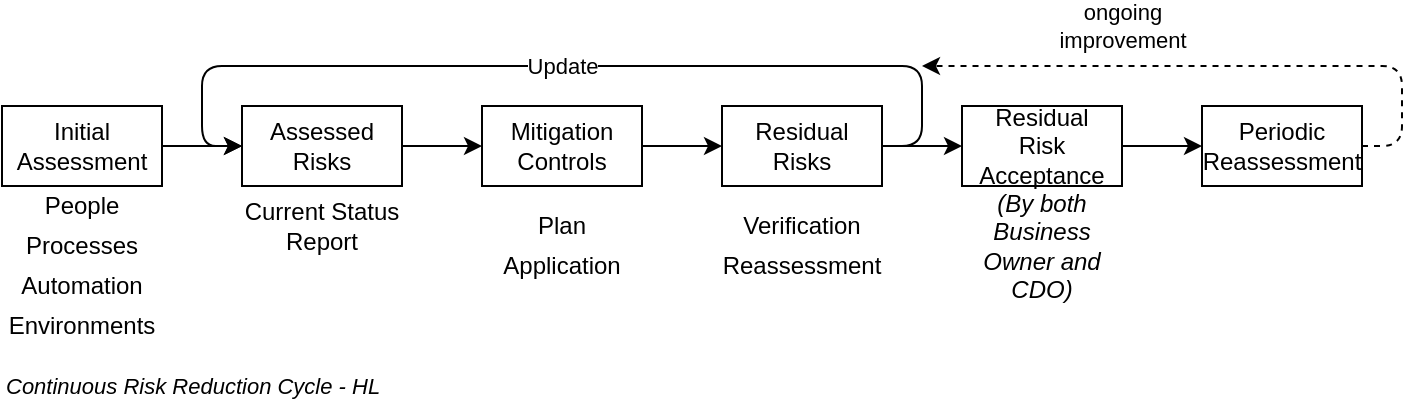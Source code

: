 <mxfile version="18.0.2" type="google"><diagram id="d_9G_lbHUSgDs3FxAS3T" name="Risk Mitigation Cycle"><mxGraphModel grid="1" page="1" gridSize="10" guides="1" tooltips="1" connect="1" arrows="1" fold="1" pageScale="1" pageWidth="827" pageHeight="1169" math="0" shadow="0"><root><mxCell id="PRYmtGD0PhJ-cX3fNGpr-0"/><mxCell id="PRYmtGD0PhJ-cX3fNGpr-1" parent="PRYmtGD0PhJ-cX3fNGpr-0"/><mxCell id="PRYmtGD0PhJ-cX3fNGpr-5" style="edgeStyle=orthogonalEdgeStyle;curved=0;rounded=1;sketch=0;orthogonalLoop=1;jettySize=auto;html=1;entryX=0;entryY=0.5;entryDx=0;entryDy=0;" edge="1" parent="PRYmtGD0PhJ-cX3fNGpr-1" source="PRYmtGD0PhJ-cX3fNGpr-2" target="PRYmtGD0PhJ-cX3fNGpr-3"><mxGeometry relative="1" as="geometry"/></mxCell><mxCell id="PRYmtGD0PhJ-cX3fNGpr-2" value="Assessed&lt;br&gt;Risks" style="rounded=0;whiteSpace=wrap;html=1;sketch=0;" vertex="1" parent="PRYmtGD0PhJ-cX3fNGpr-1"><mxGeometry x="160" y="160" width="80" height="40" as="geometry"/></mxCell><mxCell id="PRYmtGD0PhJ-cX3fNGpr-6" style="edgeStyle=orthogonalEdgeStyle;curved=0;rounded=1;sketch=0;orthogonalLoop=1;jettySize=auto;html=1;entryX=0;entryY=0.5;entryDx=0;entryDy=0;" edge="1" parent="PRYmtGD0PhJ-cX3fNGpr-1" source="PRYmtGD0PhJ-cX3fNGpr-3" target="PRYmtGD0PhJ-cX3fNGpr-4"><mxGeometry relative="1" as="geometry"/></mxCell><mxCell id="PRYmtGD0PhJ-cX3fNGpr-3" value="Mitigation Controls" style="rounded=0;whiteSpace=wrap;html=1;sketch=0;" vertex="1" parent="PRYmtGD0PhJ-cX3fNGpr-1"><mxGeometry x="280" y="160" width="80" height="40" as="geometry"/></mxCell><mxCell id="PRYmtGD0PhJ-cX3fNGpr-7" value="Update" style="edgeStyle=orthogonalEdgeStyle;curved=0;rounded=1;sketch=0;orthogonalLoop=1;jettySize=auto;html=1;entryX=0;entryY=0.5;entryDx=0;entryDy=0;exitX=1;exitY=0.5;exitDx=0;exitDy=0;" edge="1" parent="PRYmtGD0PhJ-cX3fNGpr-1" source="PRYmtGD0PhJ-cX3fNGpr-4" target="PRYmtGD0PhJ-cX3fNGpr-2"><mxGeometry relative="1" as="geometry"><Array as="points"><mxPoint x="500" y="180"/><mxPoint x="500" y="140"/><mxPoint x="140" y="140"/><mxPoint x="140" y="180"/></Array></mxGeometry></mxCell><mxCell id="PRYmtGD0PhJ-cX3fNGpr-18" style="edgeStyle=orthogonalEdgeStyle;curved=0;rounded=1;sketch=0;orthogonalLoop=1;jettySize=auto;html=1;entryX=0;entryY=0.5;entryDx=0;entryDy=0;" edge="1" parent="PRYmtGD0PhJ-cX3fNGpr-1" source="PRYmtGD0PhJ-cX3fNGpr-4" target="PRYmtGD0PhJ-cX3fNGpr-17"><mxGeometry relative="1" as="geometry"/></mxCell><mxCell id="PRYmtGD0PhJ-cX3fNGpr-4" value="Residual Risks" style="rounded=0;whiteSpace=wrap;html=1;sketch=0;" vertex="1" parent="PRYmtGD0PhJ-cX3fNGpr-1"><mxGeometry x="400" y="160" width="80" height="40" as="geometry"/></mxCell><mxCell id="PRYmtGD0PhJ-cX3fNGpr-8" value="Plan" style="rounded=0;whiteSpace=wrap;html=1;sketch=0;fillColor=none;strokeColor=none;" vertex="1" parent="PRYmtGD0PhJ-cX3fNGpr-1"><mxGeometry x="280" y="210" width="80" height="20" as="geometry"/></mxCell><mxCell id="PRYmtGD0PhJ-cX3fNGpr-9" value="Application" style="rounded=0;whiteSpace=wrap;html=1;sketch=0;fillColor=none;strokeColor=none;" vertex="1" parent="PRYmtGD0PhJ-cX3fNGpr-1"><mxGeometry x="280" y="230" width="80" height="20" as="geometry"/></mxCell><mxCell id="PRYmtGD0PhJ-cX3fNGpr-10" value="Verification" style="rounded=0;whiteSpace=wrap;html=1;sketch=0;fillColor=none;strokeColor=none;" vertex="1" parent="PRYmtGD0PhJ-cX3fNGpr-1"><mxGeometry x="400" y="210" width="80" height="20" as="geometry"/></mxCell><mxCell id="PRYmtGD0PhJ-cX3fNGpr-11" value="Reassessment" style="rounded=0;whiteSpace=wrap;html=1;sketch=0;fillColor=none;strokeColor=none;" vertex="1" parent="PRYmtGD0PhJ-cX3fNGpr-1"><mxGeometry x="400" y="230" width="80" height="20" as="geometry"/></mxCell><mxCell id="PRYmtGD0PhJ-cX3fNGpr-13" style="edgeStyle=orthogonalEdgeStyle;curved=0;rounded=1;sketch=0;orthogonalLoop=1;jettySize=auto;html=1;entryX=0;entryY=0.5;entryDx=0;entryDy=0;" edge="1" parent="PRYmtGD0PhJ-cX3fNGpr-1" source="PRYmtGD0PhJ-cX3fNGpr-12" target="PRYmtGD0PhJ-cX3fNGpr-2"><mxGeometry relative="1" as="geometry"/></mxCell><mxCell id="PRYmtGD0PhJ-cX3fNGpr-12" value="Initial&lt;br&gt;Assessment" style="rounded=0;whiteSpace=wrap;html=1;sketch=0;" vertex="1" parent="PRYmtGD0PhJ-cX3fNGpr-1"><mxGeometry x="40" y="160" width="80" height="40" as="geometry"/></mxCell><mxCell id="PRYmtGD0PhJ-cX3fNGpr-16" value="Current Status &lt;br&gt;Report" style="rounded=0;whiteSpace=wrap;html=1;sketch=0;fillColor=none;strokeColor=none;" vertex="1" parent="PRYmtGD0PhJ-cX3fNGpr-1"><mxGeometry x="160" y="210" width="80" height="20" as="geometry"/></mxCell><mxCell id="PRYmtGD0PhJ-cX3fNGpr-21" style="edgeStyle=orthogonalEdgeStyle;curved=0;rounded=1;sketch=0;orthogonalLoop=1;jettySize=auto;html=1;entryX=0;entryY=0.5;entryDx=0;entryDy=0;" edge="1" parent="PRYmtGD0PhJ-cX3fNGpr-1" source="PRYmtGD0PhJ-cX3fNGpr-17" target="PRYmtGD0PhJ-cX3fNGpr-20"><mxGeometry relative="1" as="geometry"/></mxCell><mxCell id="PRYmtGD0PhJ-cX3fNGpr-17" value="Residual&lt;br&gt;Risk&lt;br&gt;Acceptance" style="rounded=0;whiteSpace=wrap;html=1;sketch=0;" vertex="1" parent="PRYmtGD0PhJ-cX3fNGpr-1"><mxGeometry x="520" y="160" width="80" height="40" as="geometry"/></mxCell><mxCell id="PRYmtGD0PhJ-cX3fNGpr-19" value="ongoing &lt;br&gt;improvement" style="edgeStyle=orthogonalEdgeStyle;curved=0;rounded=1;sketch=0;orthogonalLoop=1;jettySize=auto;html=1;dashed=1;exitX=1;exitY=0.5;exitDx=0;exitDy=0;" edge="1" parent="PRYmtGD0PhJ-cX3fNGpr-1" source="PRYmtGD0PhJ-cX3fNGpr-20"><mxGeometry x="0.333" y="-20" relative="1" as="geometry"><mxPoint x="780" y="180" as="sourcePoint"/><mxPoint x="500" y="140" as="targetPoint"/><Array as="points"><mxPoint x="740" y="180"/><mxPoint x="740" y="140"/></Array><mxPoint as="offset"/></mxGeometry></mxCell><mxCell id="PRYmtGD0PhJ-cX3fNGpr-20" value="Periodic Reassessment" style="rounded=0;whiteSpace=wrap;html=1;sketch=0;" vertex="1" parent="PRYmtGD0PhJ-cX3fNGpr-1"><mxGeometry x="640" y="160" width="80" height="40" as="geometry"/></mxCell><mxCell id="PRYmtGD0PhJ-cX3fNGpr-22" value="(By both Business Owner and CDO)" style="rounded=0;whiteSpace=wrap;html=1;sketch=0;fillColor=none;strokeColor=none;fontStyle=2" vertex="1" parent="PRYmtGD0PhJ-cX3fNGpr-1"><mxGeometry x="520" y="210" width="80" height="40" as="geometry"/></mxCell><mxCell id="qe-2Wj4dgjq_-Unm0l26-0" value="Continuous Risk Reduction Cycle - HL" style="text;html=1;strokeColor=none;fillColor=none;align=left;verticalAlign=middle;whiteSpace=wrap;rounded=0;fontSize=11;opacity=80;fontStyle=2" vertex="1" parent="PRYmtGD0PhJ-cX3fNGpr-1"><mxGeometry x="40" y="290" width="350" height="20" as="geometry"/></mxCell><mxCell id="qe-2Wj4dgjq_-Unm0l26-2" value="Processes" style="rounded=0;whiteSpace=wrap;html=1;sketch=0;fillColor=none;strokeColor=none;" vertex="1" parent="PRYmtGD0PhJ-cX3fNGpr-1"><mxGeometry x="40" y="220" width="80" height="20" as="geometry"/></mxCell><mxCell id="qe-2Wj4dgjq_-Unm0l26-4" value="Automation" style="rounded=0;whiteSpace=wrap;html=1;sketch=0;fillColor=none;strokeColor=none;" vertex="1" parent="PRYmtGD0PhJ-cX3fNGpr-1"><mxGeometry x="40" y="240" width="80" height="20" as="geometry"/></mxCell><mxCell id="qe-2Wj4dgjq_-Unm0l26-5" value="People" style="rounded=0;whiteSpace=wrap;html=1;sketch=0;fillColor=none;strokeColor=none;" vertex="1" parent="PRYmtGD0PhJ-cX3fNGpr-1"><mxGeometry x="40" y="200" width="80" height="20" as="geometry"/></mxCell><mxCell id="qe-2Wj4dgjq_-Unm0l26-6" value="Environments" style="rounded=0;whiteSpace=wrap;html=1;sketch=0;fillColor=none;strokeColor=none;" vertex="1" parent="PRYmtGD0PhJ-cX3fNGpr-1"><mxGeometry x="40" y="260" width="80" height="20" as="geometry"/></mxCell></root></mxGraphModel></diagram></mxfile>